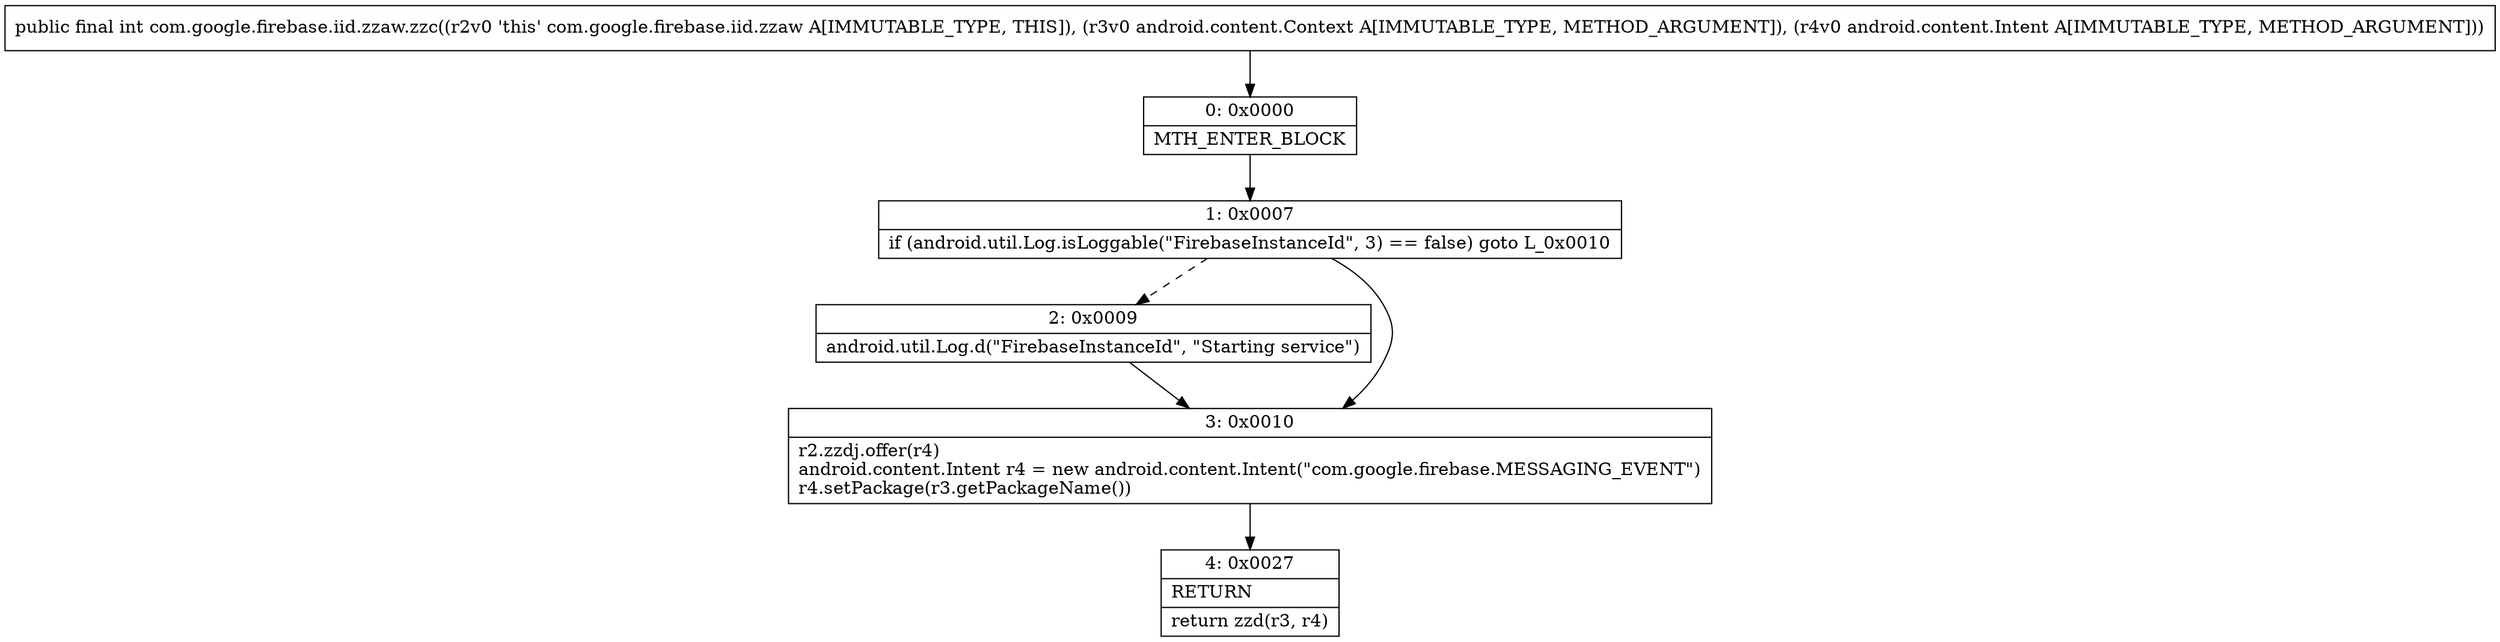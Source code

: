 digraph "CFG forcom.google.firebase.iid.zzaw.zzc(Landroid\/content\/Context;Landroid\/content\/Intent;)I" {
Node_0 [shape=record,label="{0\:\ 0x0000|MTH_ENTER_BLOCK\l}"];
Node_1 [shape=record,label="{1\:\ 0x0007|if (android.util.Log.isLoggable(\"FirebaseInstanceId\", 3) == false) goto L_0x0010\l}"];
Node_2 [shape=record,label="{2\:\ 0x0009|android.util.Log.d(\"FirebaseInstanceId\", \"Starting service\")\l}"];
Node_3 [shape=record,label="{3\:\ 0x0010|r2.zzdj.offer(r4)\landroid.content.Intent r4 = new android.content.Intent(\"com.google.firebase.MESSAGING_EVENT\")\lr4.setPackage(r3.getPackageName())\l}"];
Node_4 [shape=record,label="{4\:\ 0x0027|RETURN\l|return zzd(r3, r4)\l}"];
MethodNode[shape=record,label="{public final int com.google.firebase.iid.zzaw.zzc((r2v0 'this' com.google.firebase.iid.zzaw A[IMMUTABLE_TYPE, THIS]), (r3v0 android.content.Context A[IMMUTABLE_TYPE, METHOD_ARGUMENT]), (r4v0 android.content.Intent A[IMMUTABLE_TYPE, METHOD_ARGUMENT])) }"];
MethodNode -> Node_0;
Node_0 -> Node_1;
Node_1 -> Node_2[style=dashed];
Node_1 -> Node_3;
Node_2 -> Node_3;
Node_3 -> Node_4;
}

